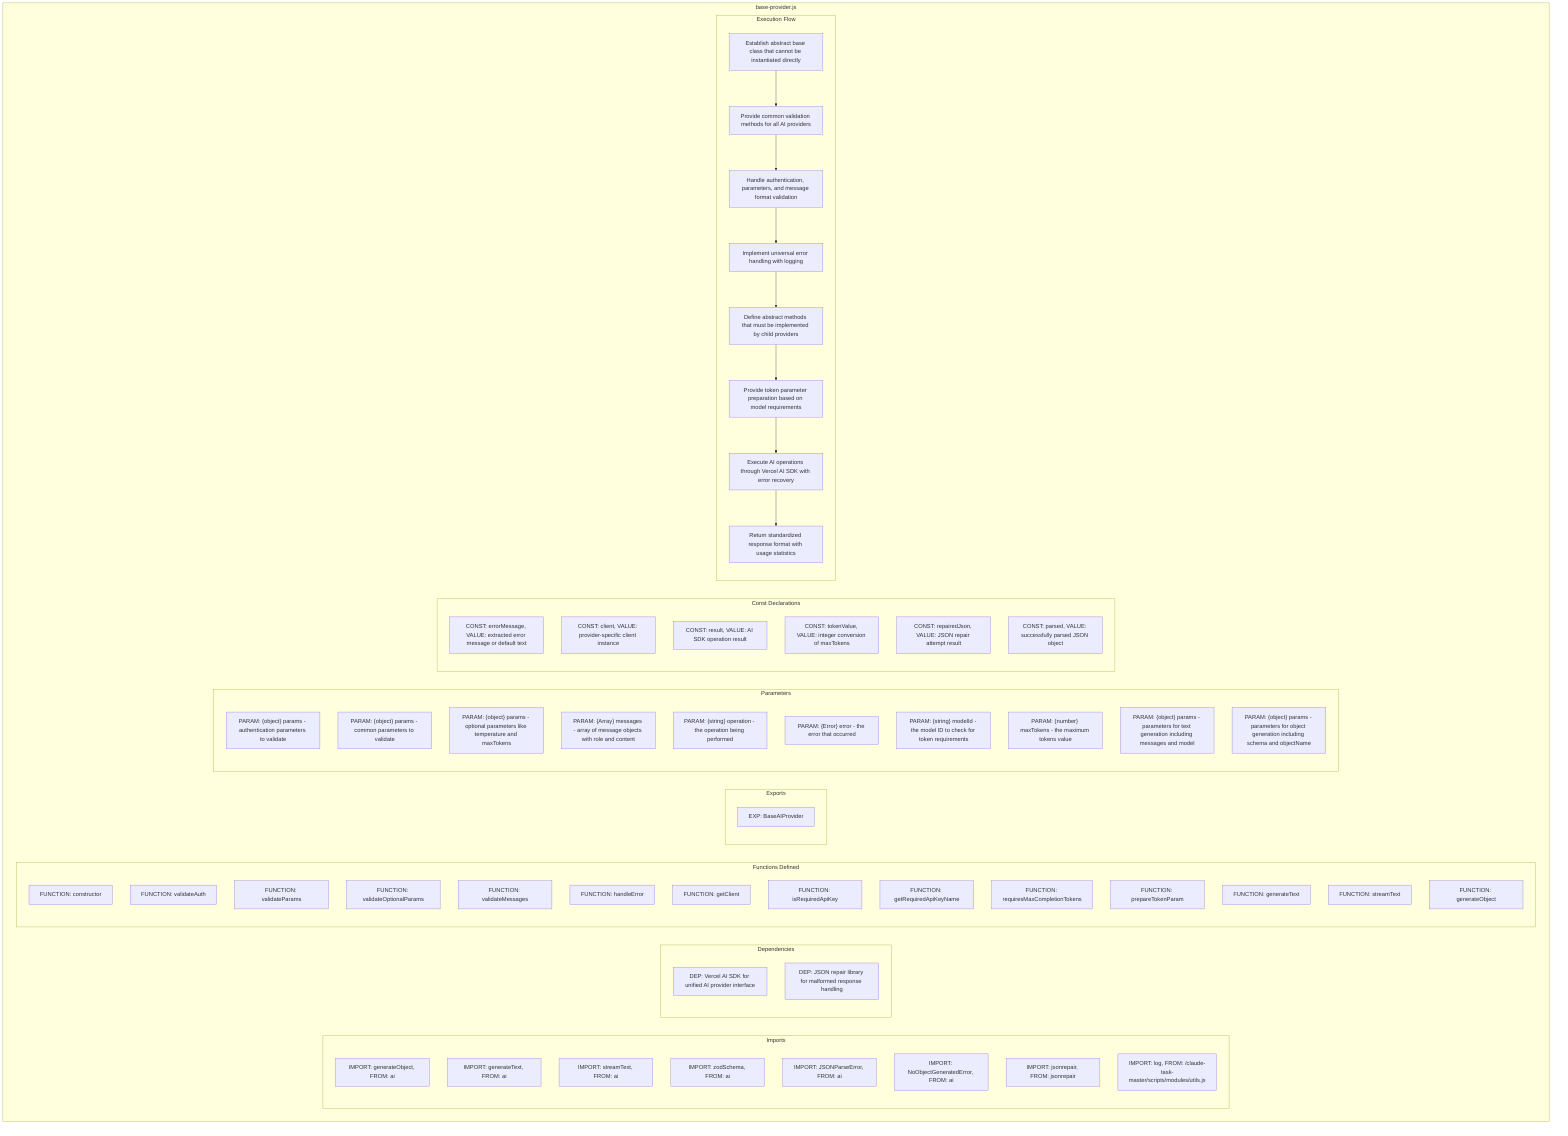 flowchart TB
    subgraph Imports["Imports"]
        I1["IMPORT: generateObject, FROM: ai"]
        I2["IMPORT: generateText, FROM: ai"]
        I3["IMPORT: streamText, FROM: ai"]
        I4["IMPORT: zodSchema, FROM: ai"]
        I5["IMPORT: JSONParseError, FROM: ai"]
        I6["IMPORT: NoObjectGeneratedError, FROM: ai"]
        I7["IMPORT: jsonrepair, FROM: jsonrepair"]
        I8["IMPORT: log, FROM: /claude-task-master/scripts/modules/utils.js"]
    end
    
    subgraph Dependencies["Dependencies"]
        D1["DEP: Vercel AI SDK for unified AI provider interface"]
        D2["DEP: JSON repair library for malformed response handling"]
    end
    
    subgraph FunctionsDefined["Functions Defined"]
        FU1["FUNCTION: constructor"]
        FU2["FUNCTION: validateAuth"]
        FU3["FUNCTION: validateParams"]
        FU4["FUNCTION: validateOptionalParams"]
        FU5["FUNCTION: validateMessages"]
        FU6["FUNCTION: handleError"]
        FU7["FUNCTION: getClient"]
        FU8["FUNCTION: isRequiredApiKey"]
        FU9["FUNCTION: getRequiredApiKeyName"]
        FU10["FUNCTION: requiresMaxCompletionTokens"]
        FU11["FUNCTION: prepareTokenParam"]
        FU12["FUNCTION: generateText"]
        FU13["FUNCTION: streamText"]
        FU14["FUNCTION: generateObject"]
    end
    
    subgraph Exports["Exports"]
        E1["EXP: BaseAIProvider"]
    end
    
    subgraph Parameters["Parameters"]
        P1["PARAM: {object} params - authentication parameters to validate"]
        P2["PARAM: {object} params - common parameters to validate"]
        P3["PARAM: {object} params - optional parameters like temperature and maxTokens"]
        P4["PARAM: {Array} messages - array of message objects with role and content"]
        P5["PARAM: {string} operation - the operation being performed"]
        P6["PARAM: {Error} error - the error that occurred"]
        P7["PARAM: {string} modelId - the model ID to check for token requirements"]
        P8["PARAM: {number} maxTokens - the maximum tokens value"]
        P9["PARAM: {object} params - parameters for text generation including messages and model"]
        P10["PARAM: {object} params - parameters for object generation including schema and objectName"]
    end
    
    subgraph Constants["Const Declarations"]
        C1["CONST: errorMessage, VALUE: extracted error message or default text"]
        C2["CONST: client, VALUE: provider-specific client instance"]
        C3["CONST: result, VALUE: AI SDK operation result"]
        C4["CONST: tokenValue, VALUE: integer conversion of maxTokens"]
        C5["CONST: repairedJson, VALUE: JSON repair attempt result"]
        C6["CONST: parsed, VALUE: successfully parsed JSON object"]
    end
    
    subgraph ExecutionFlow["Execution Flow"]
        FL1["Establish abstract base class that cannot be instantiated directly"]
        FL2["Provide common validation methods for all AI providers"]
        FL3["Handle authentication, parameters, and message format validation"]
        FL4["Implement universal error handling with logging"]
        FL5["Define abstract methods that must be implemented by child providers"]
        FL6["Provide token parameter preparation based on model requirements"]
        FL7["Execute AI operations through Vercel AI SDK with error recovery"]
        FL8["Return standardized response format with usage statistics"]
    end
    
    subgraph baseProvider["base-provider.js"]
        Imports
        Dependencies
        FunctionsDefined
        Exports
        Parameters
        Constants
        ExecutionFlow
    end
    
    FL1 --> FL2
    FL2 --> FL3
    FL3 --> FL4
    FL4 --> FL5
    FL5 --> FL6
    FL6 --> FL7
    FL7 --> FL8